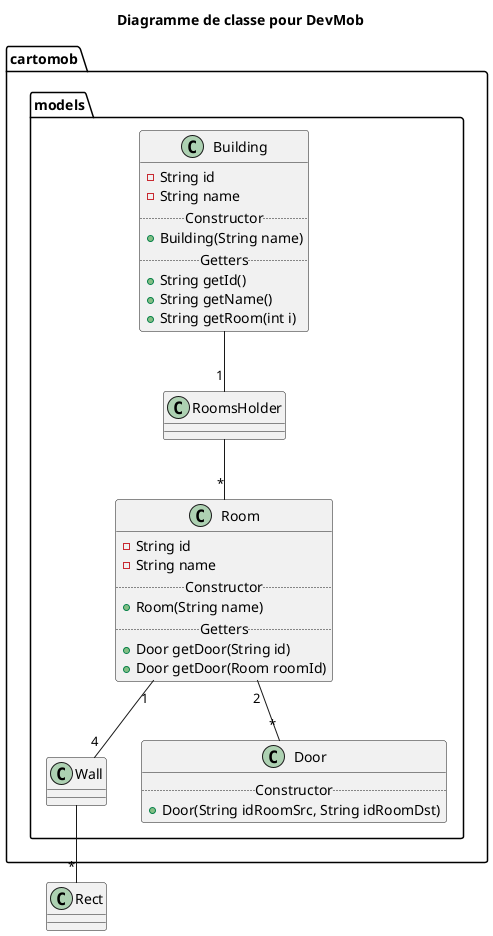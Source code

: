 @startuml

title Diagramme de classe pour DevMob

package cartomob {
    package models {
        class Building {
            - String id
            - String name
            ..Constructor..
            + Building(String name)
            ..Getters..
            + String getId()
            + String getName()
            + String getRoom(int i)
        }

        class Room {
            - String id
            - String name
            ..Constructor..
            + Room(String name)
            ..Getters..
            + Door getDoor(String id)
            + Door getDoor(Room roomId)
        }

        class RoomsHolder {}

        class Wall {}

        class Door {
            ..Constructor..
            + Door(String idRoomSrc, String idRoomDst)
        }
    }
}


RoomsHolder --"*" Room
Room "1"--"4" Wall
Building --"1" RoomsHolder
Room "2"--"*" Door
Wall --"*" Rect

@enduml